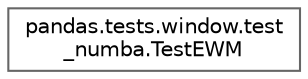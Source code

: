 digraph "Graphical Class Hierarchy"
{
 // LATEX_PDF_SIZE
  bgcolor="transparent";
  edge [fontname=Helvetica,fontsize=10,labelfontname=Helvetica,labelfontsize=10];
  node [fontname=Helvetica,fontsize=10,shape=box,height=0.2,width=0.4];
  rankdir="LR";
  Node0 [id="Node000000",label="pandas.tests.window.test\l_numba.TestEWM",height=0.2,width=0.4,color="grey40", fillcolor="white", style="filled",URL="$d3/d3d/classpandas_1_1tests_1_1window_1_1test__numba_1_1TestEWM.html",tooltip=" "];
}

